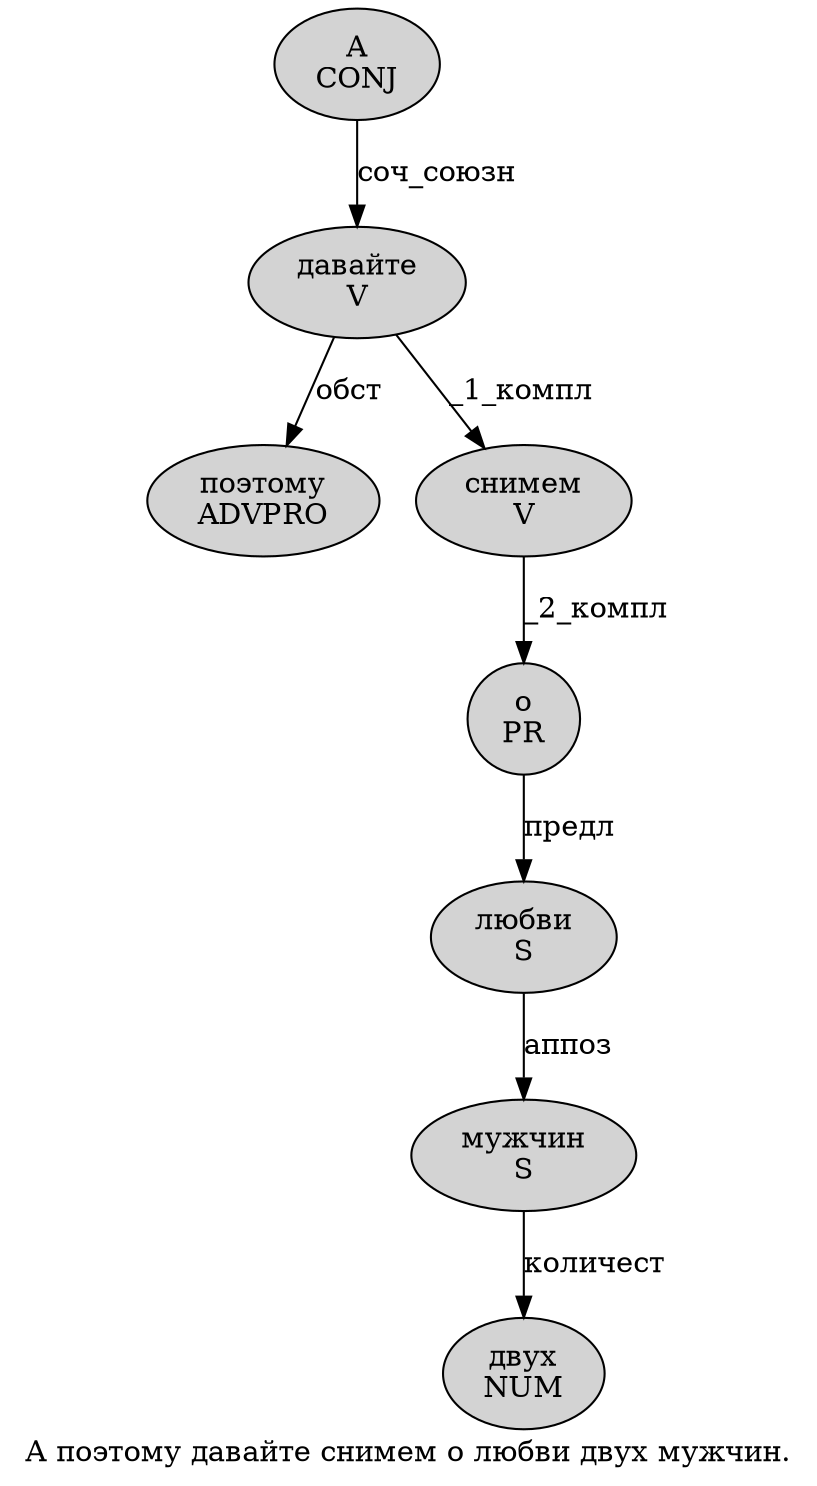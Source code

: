 digraph SENTENCE_3133 {
	graph [label="А поэтому давайте снимем о любви двух мужчин."]
	node [style=filled]
		0 [label="А
CONJ" color="" fillcolor=lightgray penwidth=1 shape=ellipse]
		1 [label="поэтому
ADVPRO" color="" fillcolor=lightgray penwidth=1 shape=ellipse]
		2 [label="давайте
V" color="" fillcolor=lightgray penwidth=1 shape=ellipse]
		3 [label="снимем
V" color="" fillcolor=lightgray penwidth=1 shape=ellipse]
		4 [label="о
PR" color="" fillcolor=lightgray penwidth=1 shape=ellipse]
		5 [label="любви
S" color="" fillcolor=lightgray penwidth=1 shape=ellipse]
		6 [label="двух
NUM" color="" fillcolor=lightgray penwidth=1 shape=ellipse]
		7 [label="мужчин
S" color="" fillcolor=lightgray penwidth=1 shape=ellipse]
			2 -> 1 [label="обст"]
			2 -> 3 [label="_1_компл"]
			3 -> 4 [label="_2_компл"]
			0 -> 2 [label="соч_союзн"]
			4 -> 5 [label="предл"]
			5 -> 7 [label="аппоз"]
			7 -> 6 [label="количест"]
}